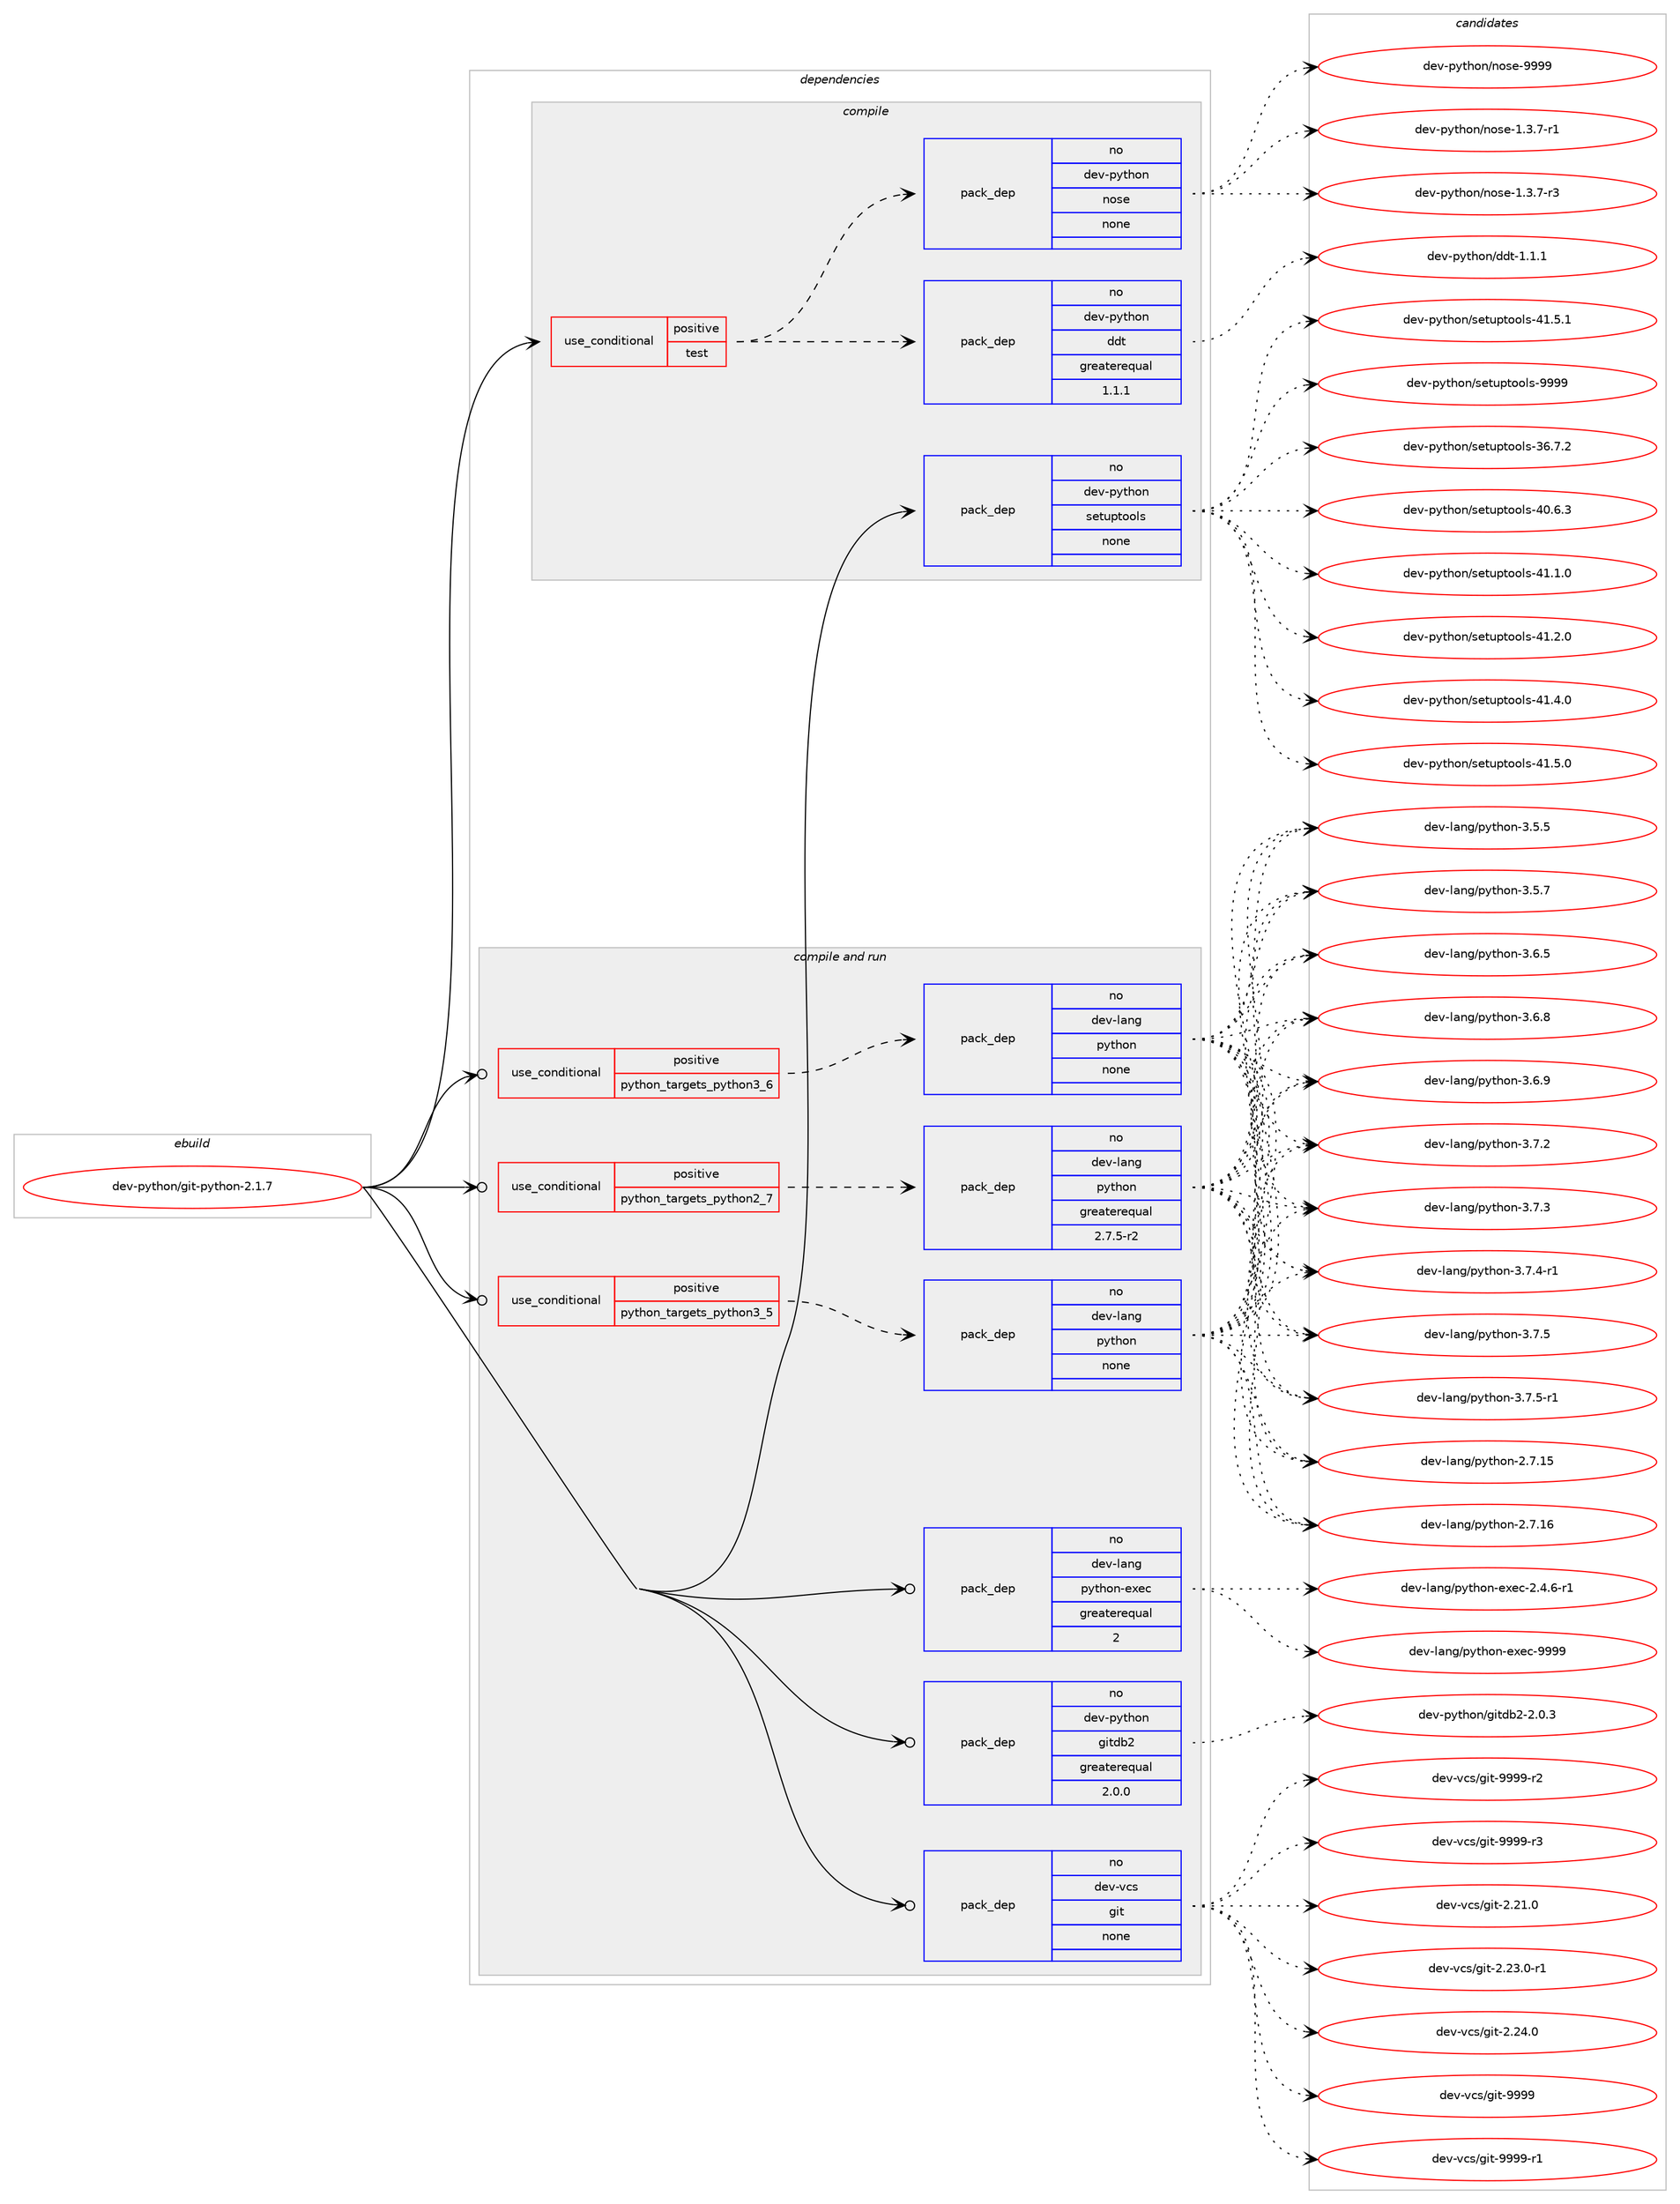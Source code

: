 digraph prolog {

# *************
# Graph options
# *************

newrank=true;
concentrate=true;
compound=true;
graph [rankdir=LR,fontname=Helvetica,fontsize=10,ranksep=1.5];#, ranksep=2.5, nodesep=0.2];
edge  [arrowhead=vee];
node  [fontname=Helvetica,fontsize=10];

# **********
# The ebuild
# **********

subgraph cluster_leftcol {
color=gray;
rank=same;
label=<<i>ebuild</i>>;
id [label="dev-python/git-python-2.1.7", color=red, width=4, href="../dev-python/git-python-2.1.7.svg"];
}

# ****************
# The dependencies
# ****************

subgraph cluster_midcol {
color=gray;
label=<<i>dependencies</i>>;
subgraph cluster_compile {
fillcolor="#eeeeee";
style=filled;
label=<<i>compile</i>>;
subgraph cond140017 {
dependency606650 [label=<<TABLE BORDER="0" CELLBORDER="1" CELLSPACING="0" CELLPADDING="4"><TR><TD ROWSPAN="3" CELLPADDING="10">use_conditional</TD></TR><TR><TD>positive</TD></TR><TR><TD>test</TD></TR></TABLE>>, shape=none, color=red];
subgraph pack454836 {
dependency606651 [label=<<TABLE BORDER="0" CELLBORDER="1" CELLSPACING="0" CELLPADDING="4" WIDTH="220"><TR><TD ROWSPAN="6" CELLPADDING="30">pack_dep</TD></TR><TR><TD WIDTH="110">no</TD></TR><TR><TD>dev-python</TD></TR><TR><TD>ddt</TD></TR><TR><TD>greaterequal</TD></TR><TR><TD>1.1.1</TD></TR></TABLE>>, shape=none, color=blue];
}
dependency606650:e -> dependency606651:w [weight=20,style="dashed",arrowhead="vee"];
subgraph pack454837 {
dependency606652 [label=<<TABLE BORDER="0" CELLBORDER="1" CELLSPACING="0" CELLPADDING="4" WIDTH="220"><TR><TD ROWSPAN="6" CELLPADDING="30">pack_dep</TD></TR><TR><TD WIDTH="110">no</TD></TR><TR><TD>dev-python</TD></TR><TR><TD>nose</TD></TR><TR><TD>none</TD></TR><TR><TD></TD></TR></TABLE>>, shape=none, color=blue];
}
dependency606650:e -> dependency606652:w [weight=20,style="dashed",arrowhead="vee"];
}
id:e -> dependency606650:w [weight=20,style="solid",arrowhead="vee"];
subgraph pack454838 {
dependency606653 [label=<<TABLE BORDER="0" CELLBORDER="1" CELLSPACING="0" CELLPADDING="4" WIDTH="220"><TR><TD ROWSPAN="6" CELLPADDING="30">pack_dep</TD></TR><TR><TD WIDTH="110">no</TD></TR><TR><TD>dev-python</TD></TR><TR><TD>setuptools</TD></TR><TR><TD>none</TD></TR><TR><TD></TD></TR></TABLE>>, shape=none, color=blue];
}
id:e -> dependency606653:w [weight=20,style="solid",arrowhead="vee"];
}
subgraph cluster_compileandrun {
fillcolor="#eeeeee";
style=filled;
label=<<i>compile and run</i>>;
subgraph cond140018 {
dependency606654 [label=<<TABLE BORDER="0" CELLBORDER="1" CELLSPACING="0" CELLPADDING="4"><TR><TD ROWSPAN="3" CELLPADDING="10">use_conditional</TD></TR><TR><TD>positive</TD></TR><TR><TD>python_targets_python2_7</TD></TR></TABLE>>, shape=none, color=red];
subgraph pack454839 {
dependency606655 [label=<<TABLE BORDER="0" CELLBORDER="1" CELLSPACING="0" CELLPADDING="4" WIDTH="220"><TR><TD ROWSPAN="6" CELLPADDING="30">pack_dep</TD></TR><TR><TD WIDTH="110">no</TD></TR><TR><TD>dev-lang</TD></TR><TR><TD>python</TD></TR><TR><TD>greaterequal</TD></TR><TR><TD>2.7.5-r2</TD></TR></TABLE>>, shape=none, color=blue];
}
dependency606654:e -> dependency606655:w [weight=20,style="dashed",arrowhead="vee"];
}
id:e -> dependency606654:w [weight=20,style="solid",arrowhead="odotvee"];
subgraph cond140019 {
dependency606656 [label=<<TABLE BORDER="0" CELLBORDER="1" CELLSPACING="0" CELLPADDING="4"><TR><TD ROWSPAN="3" CELLPADDING="10">use_conditional</TD></TR><TR><TD>positive</TD></TR><TR><TD>python_targets_python3_5</TD></TR></TABLE>>, shape=none, color=red];
subgraph pack454840 {
dependency606657 [label=<<TABLE BORDER="0" CELLBORDER="1" CELLSPACING="0" CELLPADDING="4" WIDTH="220"><TR><TD ROWSPAN="6" CELLPADDING="30">pack_dep</TD></TR><TR><TD WIDTH="110">no</TD></TR><TR><TD>dev-lang</TD></TR><TR><TD>python</TD></TR><TR><TD>none</TD></TR><TR><TD></TD></TR></TABLE>>, shape=none, color=blue];
}
dependency606656:e -> dependency606657:w [weight=20,style="dashed",arrowhead="vee"];
}
id:e -> dependency606656:w [weight=20,style="solid",arrowhead="odotvee"];
subgraph cond140020 {
dependency606658 [label=<<TABLE BORDER="0" CELLBORDER="1" CELLSPACING="0" CELLPADDING="4"><TR><TD ROWSPAN="3" CELLPADDING="10">use_conditional</TD></TR><TR><TD>positive</TD></TR><TR><TD>python_targets_python3_6</TD></TR></TABLE>>, shape=none, color=red];
subgraph pack454841 {
dependency606659 [label=<<TABLE BORDER="0" CELLBORDER="1" CELLSPACING="0" CELLPADDING="4" WIDTH="220"><TR><TD ROWSPAN="6" CELLPADDING="30">pack_dep</TD></TR><TR><TD WIDTH="110">no</TD></TR><TR><TD>dev-lang</TD></TR><TR><TD>python</TD></TR><TR><TD>none</TD></TR><TR><TD></TD></TR></TABLE>>, shape=none, color=blue];
}
dependency606658:e -> dependency606659:w [weight=20,style="dashed",arrowhead="vee"];
}
id:e -> dependency606658:w [weight=20,style="solid",arrowhead="odotvee"];
subgraph pack454842 {
dependency606660 [label=<<TABLE BORDER="0" CELLBORDER="1" CELLSPACING="0" CELLPADDING="4" WIDTH="220"><TR><TD ROWSPAN="6" CELLPADDING="30">pack_dep</TD></TR><TR><TD WIDTH="110">no</TD></TR><TR><TD>dev-lang</TD></TR><TR><TD>python-exec</TD></TR><TR><TD>greaterequal</TD></TR><TR><TD>2</TD></TR></TABLE>>, shape=none, color=blue];
}
id:e -> dependency606660:w [weight=20,style="solid",arrowhead="odotvee"];
subgraph pack454843 {
dependency606661 [label=<<TABLE BORDER="0" CELLBORDER="1" CELLSPACING="0" CELLPADDING="4" WIDTH="220"><TR><TD ROWSPAN="6" CELLPADDING="30">pack_dep</TD></TR><TR><TD WIDTH="110">no</TD></TR><TR><TD>dev-python</TD></TR><TR><TD>gitdb2</TD></TR><TR><TD>greaterequal</TD></TR><TR><TD>2.0.0</TD></TR></TABLE>>, shape=none, color=blue];
}
id:e -> dependency606661:w [weight=20,style="solid",arrowhead="odotvee"];
subgraph pack454844 {
dependency606662 [label=<<TABLE BORDER="0" CELLBORDER="1" CELLSPACING="0" CELLPADDING="4" WIDTH="220"><TR><TD ROWSPAN="6" CELLPADDING="30">pack_dep</TD></TR><TR><TD WIDTH="110">no</TD></TR><TR><TD>dev-vcs</TD></TR><TR><TD>git</TD></TR><TR><TD>none</TD></TR><TR><TD></TD></TR></TABLE>>, shape=none, color=blue];
}
id:e -> dependency606662:w [weight=20,style="solid",arrowhead="odotvee"];
}
subgraph cluster_run {
fillcolor="#eeeeee";
style=filled;
label=<<i>run</i>>;
}
}

# **************
# The candidates
# **************

subgraph cluster_choices {
rank=same;
color=gray;
label=<<i>candidates</i>>;

subgraph choice454836 {
color=black;
nodesep=1;
choice1001011184511212111610411111047100100116454946494649 [label="dev-python/ddt-1.1.1", color=red, width=4,href="../dev-python/ddt-1.1.1.svg"];
dependency606651:e -> choice1001011184511212111610411111047100100116454946494649:w [style=dotted,weight="100"];
}
subgraph choice454837 {
color=black;
nodesep=1;
choice10010111845112121116104111110471101111151014549465146554511449 [label="dev-python/nose-1.3.7-r1", color=red, width=4,href="../dev-python/nose-1.3.7-r1.svg"];
choice10010111845112121116104111110471101111151014549465146554511451 [label="dev-python/nose-1.3.7-r3", color=red, width=4,href="../dev-python/nose-1.3.7-r3.svg"];
choice10010111845112121116104111110471101111151014557575757 [label="dev-python/nose-9999", color=red, width=4,href="../dev-python/nose-9999.svg"];
dependency606652:e -> choice10010111845112121116104111110471101111151014549465146554511449:w [style=dotted,weight="100"];
dependency606652:e -> choice10010111845112121116104111110471101111151014549465146554511451:w [style=dotted,weight="100"];
dependency606652:e -> choice10010111845112121116104111110471101111151014557575757:w [style=dotted,weight="100"];
}
subgraph choice454838 {
color=black;
nodesep=1;
choice100101118451121211161041111104711510111611711211611111110811545515446554650 [label="dev-python/setuptools-36.7.2", color=red, width=4,href="../dev-python/setuptools-36.7.2.svg"];
choice100101118451121211161041111104711510111611711211611111110811545524846544651 [label="dev-python/setuptools-40.6.3", color=red, width=4,href="../dev-python/setuptools-40.6.3.svg"];
choice100101118451121211161041111104711510111611711211611111110811545524946494648 [label="dev-python/setuptools-41.1.0", color=red, width=4,href="../dev-python/setuptools-41.1.0.svg"];
choice100101118451121211161041111104711510111611711211611111110811545524946504648 [label="dev-python/setuptools-41.2.0", color=red, width=4,href="../dev-python/setuptools-41.2.0.svg"];
choice100101118451121211161041111104711510111611711211611111110811545524946524648 [label="dev-python/setuptools-41.4.0", color=red, width=4,href="../dev-python/setuptools-41.4.0.svg"];
choice100101118451121211161041111104711510111611711211611111110811545524946534648 [label="dev-python/setuptools-41.5.0", color=red, width=4,href="../dev-python/setuptools-41.5.0.svg"];
choice100101118451121211161041111104711510111611711211611111110811545524946534649 [label="dev-python/setuptools-41.5.1", color=red, width=4,href="../dev-python/setuptools-41.5.1.svg"];
choice10010111845112121116104111110471151011161171121161111111081154557575757 [label="dev-python/setuptools-9999", color=red, width=4,href="../dev-python/setuptools-9999.svg"];
dependency606653:e -> choice100101118451121211161041111104711510111611711211611111110811545515446554650:w [style=dotted,weight="100"];
dependency606653:e -> choice100101118451121211161041111104711510111611711211611111110811545524846544651:w [style=dotted,weight="100"];
dependency606653:e -> choice100101118451121211161041111104711510111611711211611111110811545524946494648:w [style=dotted,weight="100"];
dependency606653:e -> choice100101118451121211161041111104711510111611711211611111110811545524946504648:w [style=dotted,weight="100"];
dependency606653:e -> choice100101118451121211161041111104711510111611711211611111110811545524946524648:w [style=dotted,weight="100"];
dependency606653:e -> choice100101118451121211161041111104711510111611711211611111110811545524946534648:w [style=dotted,weight="100"];
dependency606653:e -> choice100101118451121211161041111104711510111611711211611111110811545524946534649:w [style=dotted,weight="100"];
dependency606653:e -> choice10010111845112121116104111110471151011161171121161111111081154557575757:w [style=dotted,weight="100"];
}
subgraph choice454839 {
color=black;
nodesep=1;
choice10010111845108971101034711212111610411111045504655464953 [label="dev-lang/python-2.7.15", color=red, width=4,href="../dev-lang/python-2.7.15.svg"];
choice10010111845108971101034711212111610411111045504655464954 [label="dev-lang/python-2.7.16", color=red, width=4,href="../dev-lang/python-2.7.16.svg"];
choice100101118451089711010347112121116104111110455146534653 [label="dev-lang/python-3.5.5", color=red, width=4,href="../dev-lang/python-3.5.5.svg"];
choice100101118451089711010347112121116104111110455146534655 [label="dev-lang/python-3.5.7", color=red, width=4,href="../dev-lang/python-3.5.7.svg"];
choice100101118451089711010347112121116104111110455146544653 [label="dev-lang/python-3.6.5", color=red, width=4,href="../dev-lang/python-3.6.5.svg"];
choice100101118451089711010347112121116104111110455146544656 [label="dev-lang/python-3.6.8", color=red, width=4,href="../dev-lang/python-3.6.8.svg"];
choice100101118451089711010347112121116104111110455146544657 [label="dev-lang/python-3.6.9", color=red, width=4,href="../dev-lang/python-3.6.9.svg"];
choice100101118451089711010347112121116104111110455146554650 [label="dev-lang/python-3.7.2", color=red, width=4,href="../dev-lang/python-3.7.2.svg"];
choice100101118451089711010347112121116104111110455146554651 [label="dev-lang/python-3.7.3", color=red, width=4,href="../dev-lang/python-3.7.3.svg"];
choice1001011184510897110103471121211161041111104551465546524511449 [label="dev-lang/python-3.7.4-r1", color=red, width=4,href="../dev-lang/python-3.7.4-r1.svg"];
choice100101118451089711010347112121116104111110455146554653 [label="dev-lang/python-3.7.5", color=red, width=4,href="../dev-lang/python-3.7.5.svg"];
choice1001011184510897110103471121211161041111104551465546534511449 [label="dev-lang/python-3.7.5-r1", color=red, width=4,href="../dev-lang/python-3.7.5-r1.svg"];
dependency606655:e -> choice10010111845108971101034711212111610411111045504655464953:w [style=dotted,weight="100"];
dependency606655:e -> choice10010111845108971101034711212111610411111045504655464954:w [style=dotted,weight="100"];
dependency606655:e -> choice100101118451089711010347112121116104111110455146534653:w [style=dotted,weight="100"];
dependency606655:e -> choice100101118451089711010347112121116104111110455146534655:w [style=dotted,weight="100"];
dependency606655:e -> choice100101118451089711010347112121116104111110455146544653:w [style=dotted,weight="100"];
dependency606655:e -> choice100101118451089711010347112121116104111110455146544656:w [style=dotted,weight="100"];
dependency606655:e -> choice100101118451089711010347112121116104111110455146544657:w [style=dotted,weight="100"];
dependency606655:e -> choice100101118451089711010347112121116104111110455146554650:w [style=dotted,weight="100"];
dependency606655:e -> choice100101118451089711010347112121116104111110455146554651:w [style=dotted,weight="100"];
dependency606655:e -> choice1001011184510897110103471121211161041111104551465546524511449:w [style=dotted,weight="100"];
dependency606655:e -> choice100101118451089711010347112121116104111110455146554653:w [style=dotted,weight="100"];
dependency606655:e -> choice1001011184510897110103471121211161041111104551465546534511449:w [style=dotted,weight="100"];
}
subgraph choice454840 {
color=black;
nodesep=1;
choice10010111845108971101034711212111610411111045504655464953 [label="dev-lang/python-2.7.15", color=red, width=4,href="../dev-lang/python-2.7.15.svg"];
choice10010111845108971101034711212111610411111045504655464954 [label="dev-lang/python-2.7.16", color=red, width=4,href="../dev-lang/python-2.7.16.svg"];
choice100101118451089711010347112121116104111110455146534653 [label="dev-lang/python-3.5.5", color=red, width=4,href="../dev-lang/python-3.5.5.svg"];
choice100101118451089711010347112121116104111110455146534655 [label="dev-lang/python-3.5.7", color=red, width=4,href="../dev-lang/python-3.5.7.svg"];
choice100101118451089711010347112121116104111110455146544653 [label="dev-lang/python-3.6.5", color=red, width=4,href="../dev-lang/python-3.6.5.svg"];
choice100101118451089711010347112121116104111110455146544656 [label="dev-lang/python-3.6.8", color=red, width=4,href="../dev-lang/python-3.6.8.svg"];
choice100101118451089711010347112121116104111110455146544657 [label="dev-lang/python-3.6.9", color=red, width=4,href="../dev-lang/python-3.6.9.svg"];
choice100101118451089711010347112121116104111110455146554650 [label="dev-lang/python-3.7.2", color=red, width=4,href="../dev-lang/python-3.7.2.svg"];
choice100101118451089711010347112121116104111110455146554651 [label="dev-lang/python-3.7.3", color=red, width=4,href="../dev-lang/python-3.7.3.svg"];
choice1001011184510897110103471121211161041111104551465546524511449 [label="dev-lang/python-3.7.4-r1", color=red, width=4,href="../dev-lang/python-3.7.4-r1.svg"];
choice100101118451089711010347112121116104111110455146554653 [label="dev-lang/python-3.7.5", color=red, width=4,href="../dev-lang/python-3.7.5.svg"];
choice1001011184510897110103471121211161041111104551465546534511449 [label="dev-lang/python-3.7.5-r1", color=red, width=4,href="../dev-lang/python-3.7.5-r1.svg"];
dependency606657:e -> choice10010111845108971101034711212111610411111045504655464953:w [style=dotted,weight="100"];
dependency606657:e -> choice10010111845108971101034711212111610411111045504655464954:w [style=dotted,weight="100"];
dependency606657:e -> choice100101118451089711010347112121116104111110455146534653:w [style=dotted,weight="100"];
dependency606657:e -> choice100101118451089711010347112121116104111110455146534655:w [style=dotted,weight="100"];
dependency606657:e -> choice100101118451089711010347112121116104111110455146544653:w [style=dotted,weight="100"];
dependency606657:e -> choice100101118451089711010347112121116104111110455146544656:w [style=dotted,weight="100"];
dependency606657:e -> choice100101118451089711010347112121116104111110455146544657:w [style=dotted,weight="100"];
dependency606657:e -> choice100101118451089711010347112121116104111110455146554650:w [style=dotted,weight="100"];
dependency606657:e -> choice100101118451089711010347112121116104111110455146554651:w [style=dotted,weight="100"];
dependency606657:e -> choice1001011184510897110103471121211161041111104551465546524511449:w [style=dotted,weight="100"];
dependency606657:e -> choice100101118451089711010347112121116104111110455146554653:w [style=dotted,weight="100"];
dependency606657:e -> choice1001011184510897110103471121211161041111104551465546534511449:w [style=dotted,weight="100"];
}
subgraph choice454841 {
color=black;
nodesep=1;
choice10010111845108971101034711212111610411111045504655464953 [label="dev-lang/python-2.7.15", color=red, width=4,href="../dev-lang/python-2.7.15.svg"];
choice10010111845108971101034711212111610411111045504655464954 [label="dev-lang/python-2.7.16", color=red, width=4,href="../dev-lang/python-2.7.16.svg"];
choice100101118451089711010347112121116104111110455146534653 [label="dev-lang/python-3.5.5", color=red, width=4,href="../dev-lang/python-3.5.5.svg"];
choice100101118451089711010347112121116104111110455146534655 [label="dev-lang/python-3.5.7", color=red, width=4,href="../dev-lang/python-3.5.7.svg"];
choice100101118451089711010347112121116104111110455146544653 [label="dev-lang/python-3.6.5", color=red, width=4,href="../dev-lang/python-3.6.5.svg"];
choice100101118451089711010347112121116104111110455146544656 [label="dev-lang/python-3.6.8", color=red, width=4,href="../dev-lang/python-3.6.8.svg"];
choice100101118451089711010347112121116104111110455146544657 [label="dev-lang/python-3.6.9", color=red, width=4,href="../dev-lang/python-3.6.9.svg"];
choice100101118451089711010347112121116104111110455146554650 [label="dev-lang/python-3.7.2", color=red, width=4,href="../dev-lang/python-3.7.2.svg"];
choice100101118451089711010347112121116104111110455146554651 [label="dev-lang/python-3.7.3", color=red, width=4,href="../dev-lang/python-3.7.3.svg"];
choice1001011184510897110103471121211161041111104551465546524511449 [label="dev-lang/python-3.7.4-r1", color=red, width=4,href="../dev-lang/python-3.7.4-r1.svg"];
choice100101118451089711010347112121116104111110455146554653 [label="dev-lang/python-3.7.5", color=red, width=4,href="../dev-lang/python-3.7.5.svg"];
choice1001011184510897110103471121211161041111104551465546534511449 [label="dev-lang/python-3.7.5-r1", color=red, width=4,href="../dev-lang/python-3.7.5-r1.svg"];
dependency606659:e -> choice10010111845108971101034711212111610411111045504655464953:w [style=dotted,weight="100"];
dependency606659:e -> choice10010111845108971101034711212111610411111045504655464954:w [style=dotted,weight="100"];
dependency606659:e -> choice100101118451089711010347112121116104111110455146534653:w [style=dotted,weight="100"];
dependency606659:e -> choice100101118451089711010347112121116104111110455146534655:w [style=dotted,weight="100"];
dependency606659:e -> choice100101118451089711010347112121116104111110455146544653:w [style=dotted,weight="100"];
dependency606659:e -> choice100101118451089711010347112121116104111110455146544656:w [style=dotted,weight="100"];
dependency606659:e -> choice100101118451089711010347112121116104111110455146544657:w [style=dotted,weight="100"];
dependency606659:e -> choice100101118451089711010347112121116104111110455146554650:w [style=dotted,weight="100"];
dependency606659:e -> choice100101118451089711010347112121116104111110455146554651:w [style=dotted,weight="100"];
dependency606659:e -> choice1001011184510897110103471121211161041111104551465546524511449:w [style=dotted,weight="100"];
dependency606659:e -> choice100101118451089711010347112121116104111110455146554653:w [style=dotted,weight="100"];
dependency606659:e -> choice1001011184510897110103471121211161041111104551465546534511449:w [style=dotted,weight="100"];
}
subgraph choice454842 {
color=black;
nodesep=1;
choice10010111845108971101034711212111610411111045101120101994550465246544511449 [label="dev-lang/python-exec-2.4.6-r1", color=red, width=4,href="../dev-lang/python-exec-2.4.6-r1.svg"];
choice10010111845108971101034711212111610411111045101120101994557575757 [label="dev-lang/python-exec-9999", color=red, width=4,href="../dev-lang/python-exec-9999.svg"];
dependency606660:e -> choice10010111845108971101034711212111610411111045101120101994550465246544511449:w [style=dotted,weight="100"];
dependency606660:e -> choice10010111845108971101034711212111610411111045101120101994557575757:w [style=dotted,weight="100"];
}
subgraph choice454843 {
color=black;
nodesep=1;
choice10010111845112121116104111110471031051161009850455046484651 [label="dev-python/gitdb2-2.0.3", color=red, width=4,href="../dev-python/gitdb2-2.0.3.svg"];
dependency606661:e -> choice10010111845112121116104111110471031051161009850455046484651:w [style=dotted,weight="100"];
}
subgraph choice454844 {
color=black;
nodesep=1;
choice10010111845118991154710310511645504650494648 [label="dev-vcs/git-2.21.0", color=red, width=4,href="../dev-vcs/git-2.21.0.svg"];
choice100101118451189911547103105116455046505146484511449 [label="dev-vcs/git-2.23.0-r1", color=red, width=4,href="../dev-vcs/git-2.23.0-r1.svg"];
choice10010111845118991154710310511645504650524648 [label="dev-vcs/git-2.24.0", color=red, width=4,href="../dev-vcs/git-2.24.0.svg"];
choice1001011184511899115471031051164557575757 [label="dev-vcs/git-9999", color=red, width=4,href="../dev-vcs/git-9999.svg"];
choice10010111845118991154710310511645575757574511449 [label="dev-vcs/git-9999-r1", color=red, width=4,href="../dev-vcs/git-9999-r1.svg"];
choice10010111845118991154710310511645575757574511450 [label="dev-vcs/git-9999-r2", color=red, width=4,href="../dev-vcs/git-9999-r2.svg"];
choice10010111845118991154710310511645575757574511451 [label="dev-vcs/git-9999-r3", color=red, width=4,href="../dev-vcs/git-9999-r3.svg"];
dependency606662:e -> choice10010111845118991154710310511645504650494648:w [style=dotted,weight="100"];
dependency606662:e -> choice100101118451189911547103105116455046505146484511449:w [style=dotted,weight="100"];
dependency606662:e -> choice10010111845118991154710310511645504650524648:w [style=dotted,weight="100"];
dependency606662:e -> choice1001011184511899115471031051164557575757:w [style=dotted,weight="100"];
dependency606662:e -> choice10010111845118991154710310511645575757574511449:w [style=dotted,weight="100"];
dependency606662:e -> choice10010111845118991154710310511645575757574511450:w [style=dotted,weight="100"];
dependency606662:e -> choice10010111845118991154710310511645575757574511451:w [style=dotted,weight="100"];
}
}

}
